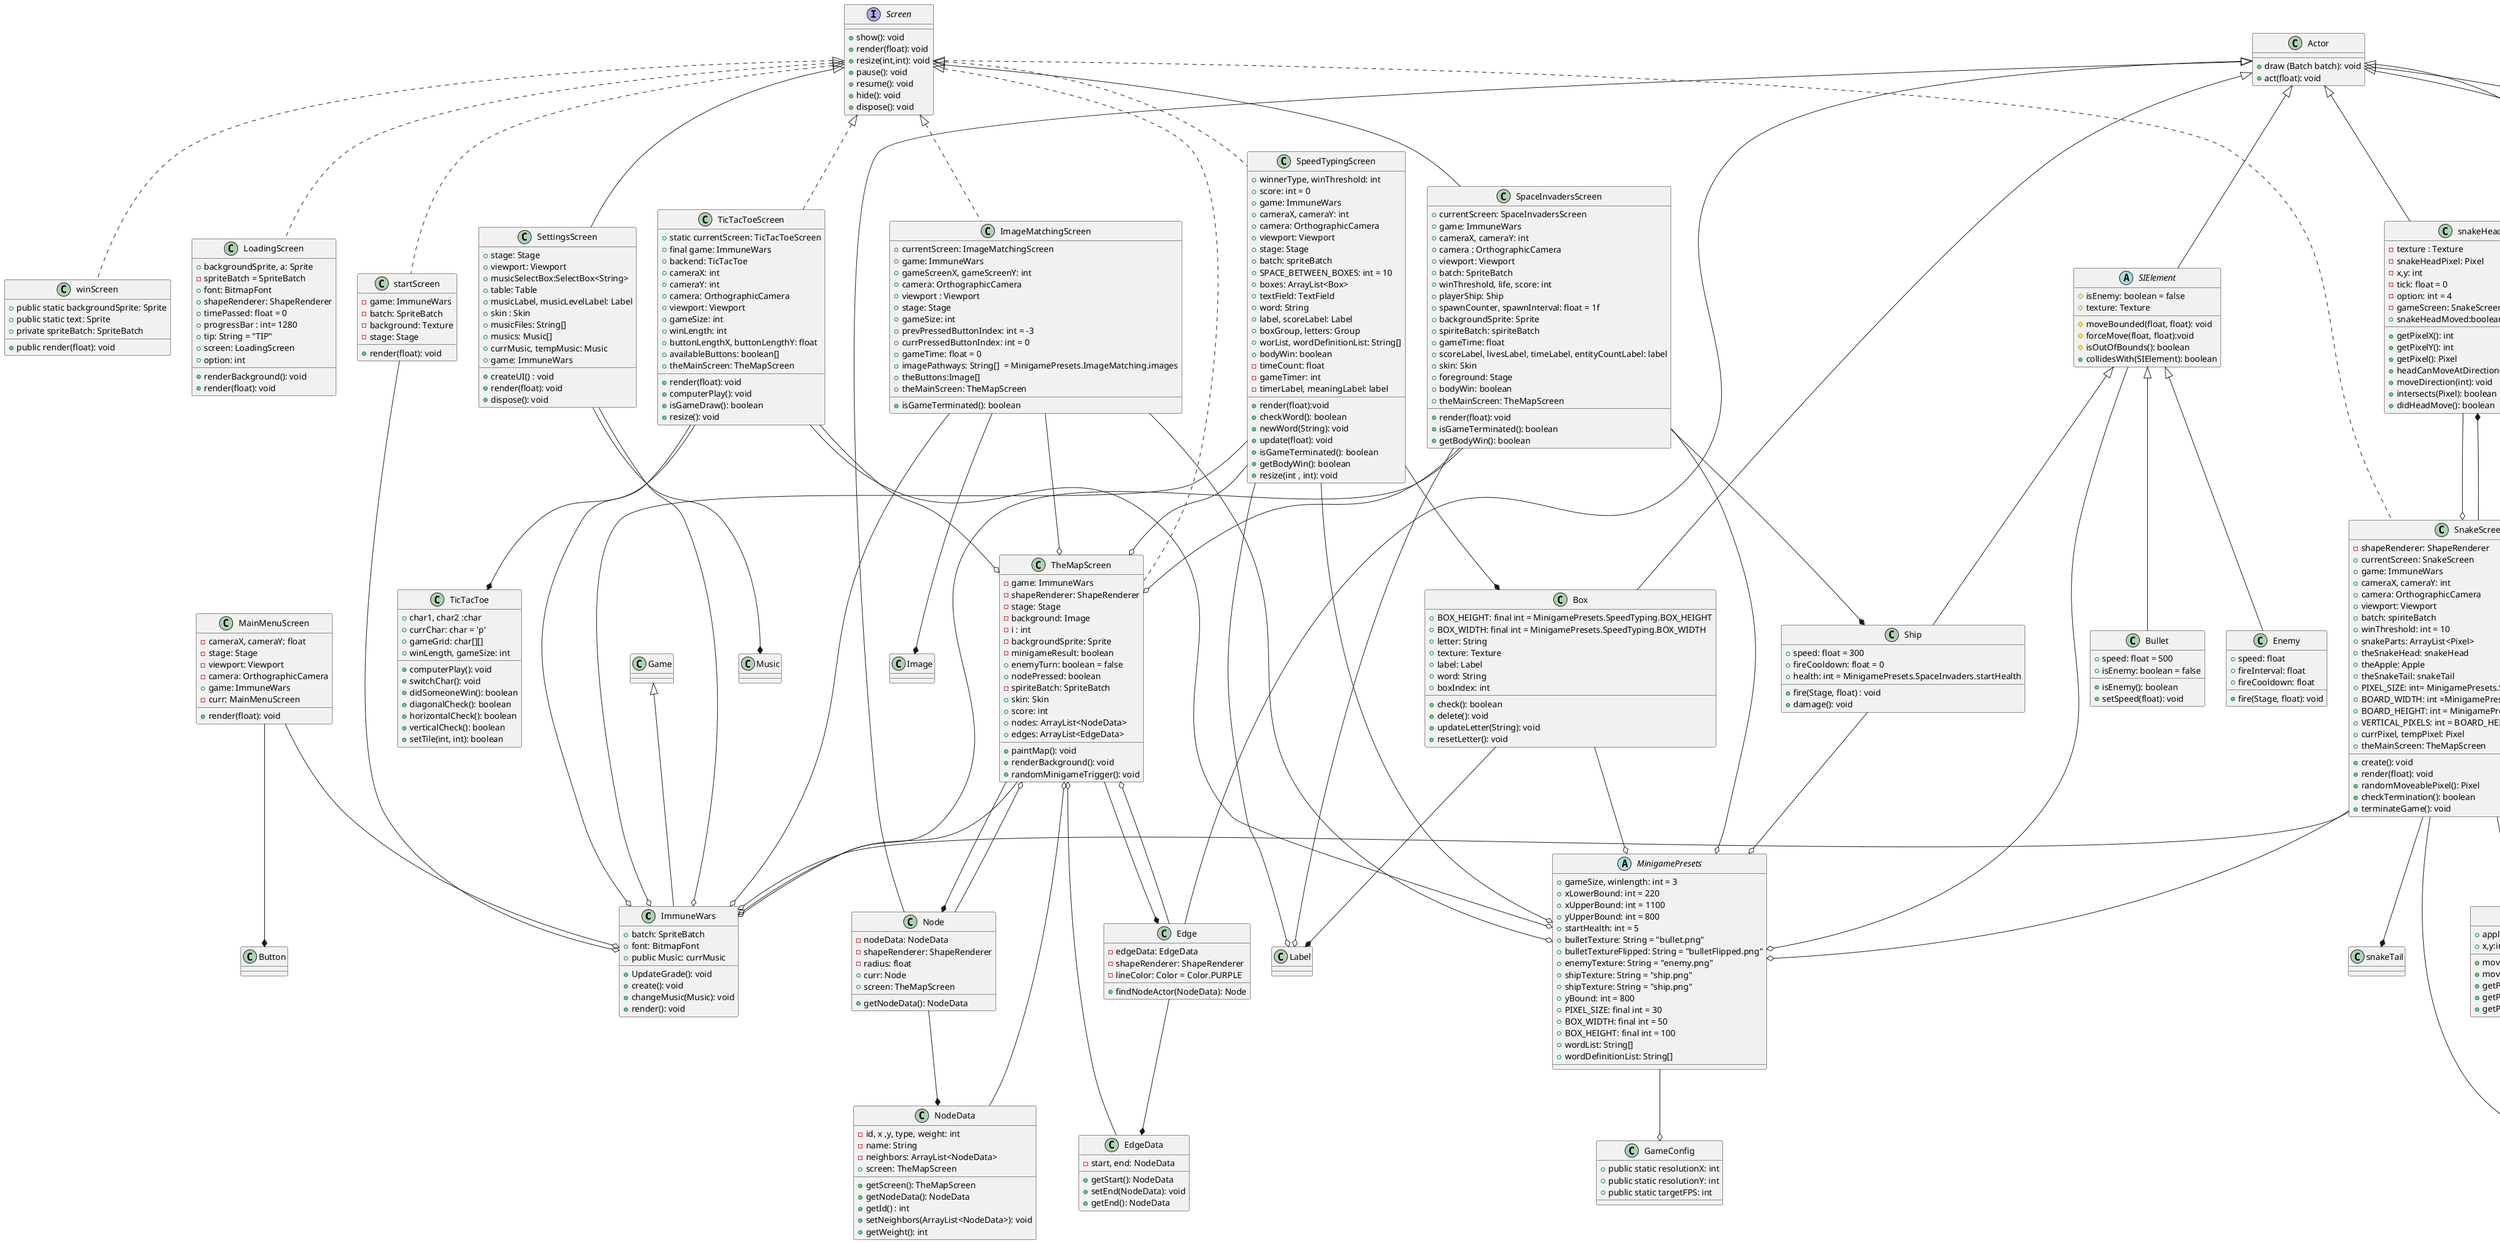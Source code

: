 @startuml
'https://plantuml.com/object-diagram
class ImmuneWars extends Game{
    +UpdateGrade(): void
    +create(): void
    +changeMusic(Music): void
    +render(): void
    +batch: SpriteBatch
    +font: BitmapFont
    +public Music: currMusic
}

class GameConfig{
    +public static resolutionX: int
    +public static resolutionY: int
    +public static targetFPS: int
}

class winScreen implements Screen{
    +public static backgroundSprite: Sprite
    +public static text: Sprite
    +private spriteBatch: SpriteBatch
    +public render(float): void
}

class TicTacToeScreen implements Screen{
    +static currentScreen: TicTacToeScreen
    +final game: ImmuneWars
    +backend: TicTacToe
    +cameraX: int
    +cameraY: int
    +camera: OrthographicCamera
    +viewport: Viewport
    +gameSize: int
    +winLength: int
    +buttonLengthX, buttonLengthY: float
    +availableButtons: boolean[]
    +theMainScreen: TheMapScreen
    +render(float): void
    +computerPlay(): void
    +isGameDraw(): boolean
    +resize(): void
}

class SpeedTypingScreen implements Screen{
    +winnerType, winThreshold: int
    +score: int = 0
    +game: ImmuneWars
    +cameraX, cameraY: int
    +camera: OrthographicCamera
    +viewport: Viewport
    +stage: Stage
    +batch: spriteBatch
    +SPACE_BETWEEN_BOXES: int = 10
    +boxes: ArrayList<Box>
    +textField: TextField
    +word: String
    +label, scoreLabel: Label
    +boxGroup, letters: Group
    +worList, wordDefinitionList: String[]
    +bodyWin: boolean
    -timeCount: float
    -gameTimer: int
    -timerLabel, meaningLabel: label
    +render(float):void
    +checkWord(): boolean
    +newWord(String): void
    +update(float): void
    +isGameTerminated(): boolean
    +getBodyWin(): boolean
    +resize(int , int): void
}

class SpaceInvadersScreen extends Screen {
    +currentScreen: SpaceInvadersScreen
    +game: ImmuneWars
    +cameraX, cameraY: int
    +camera : OrthographicCamera
    +viewport: Viewport
    +batch: SpriteBatch
    +winThreshold, life, score: int
    +playerShip: Ship
    +spawnCounter, spawnInterval: float = 1f
    +backgroundSprite: Sprite
    +spiriteBatch: spiriteBatch
    +gameTime: float
    +scoreLabel, livesLabel, timeLabel, entityCountLabel: label
    +skin: Skin
    +foreground: Stage
    +bodyWin: boolean
    +theMainScreen: TheMapScreen
    +render(float): void
    +isGameTerminated(): boolean
    +getBodyWin(): boolean
}

class startScreen implements Screen{
    -game: ImmuneWars
    -batch: SpriteBatch
    -background: Texture
    -stage: Stage
    +render(float): void
}

class TheMapScreen implements Screen{
    -game: ImmuneWars
    -shapeRenderer: ShapeRenderer
    -stage: Stage
    -background: Image
    -i : int
    -backgroundSprite: Sprite
    -minigameResult: boolean
    +enemyTurn: boolean = false
    +nodePressed: boolean
    -spiriteBatch: SpriteBatch
    +skin: Skin
    +score: int
    +nodes: ArrayList<NodeData>
    +edges: ArrayList<EdgeData>
    +paintMap(): void
    +renderBackground(): void
    +randomMinigameTrigger(): void
}

class SnakeScreen implements Screen{
    -shapeRenderer: ShapeRenderer
    +currentScreen: SnakeScreen
    +game: ImmuneWars
    +cameraX, cameraY: int
    +camera: OrthographicCamera
    +viewport: Viewport
    +batch: spiriteBatch
    +winThreshold: int = 10
    +snakeParts: ArrayList<Pixel>
    +theSnakeHead: snakeHead
    +theApple: Apple
    +theSnakeTail: snakeTail
    +PIXEL_SIZE: int= MinigamePresets.Snake.PIXEL_SIZE
    +BOARD_WIDTH: int =MinigamePresets.Snake.xBound
    +BOARD_HEIGHT: int = MinigamePresets.Snake.yBound
    +VERTICAL_PIXELS: int = BOARD_HEIGHT / BOARD_WIDTH
    +currPixel, tempPixel: Pixel
    +theMainScreen: TheMapScreen
    +create(): void
    +render(float): void
    +randomMoveablePixel(): Pixel
    +checkTermination(): boolean
    +terminateGame(): void
}
class SettingsScreen extends Screen{
    +stage: Stage
    +viewport: Viewport
    +musicSelectBox:SelectBox<String>
    +table: Table
    +musicLabel, musicLevelLabel: Label
    + skin : Skin
    +musicFiles: String[]
    +musics: Music[]
    +currMusic, tempMusic: Music
    +game: ImmuneWars
    +createUI() : void
    +render(float): void
    +dispose(): void
}

class MainMenuScreen{
    -cameraX, cameraY: float
    -stage: Stage
    -viewport: Viewport
    -camera: OrthographicCamera
    +game: ImmuneWars
    -curr: MainMenuScreen
    +render(float): void
}

class LoadingScreen implements Screen{
    +backgroundSprite, a: Sprite
    -spriteBatch = SpriteBatch
    +font: BitmapFont
    +shapeRenderer: ShapeRenderer
    +timePassed: float = 0
    +progressBar : int= 1280
    +tip: String = "TIP"
    +screen: LoadingScreen
    +option: int
    +renderBackground(): void
    +render(float): void
}

class ImageMatchingScreen implements Screen {
    +currentScreen: ImageMatchingScreen
    +game: ImmuneWars
    +gameScreenX, gameScreenY: int
    +camera: OrthographicCamera
    +viewport : Viewport
    +stage: Stage
    +gameSize: int
    +prevPressedButtonIndex: int = -3
    +currPressedButtonIndex: int = 0
    +gameTime: float = 0
    +imagePathways: String[]  = MinigamePresets.ImageMatching.images
    +theButtons:Image[]
    +theMainScreen: TheMapScreen
    +isGameTerminated(): boolean
}

class TicTacToe{
    +computerPlay(): void
    +switchChar(): void
    +didSomeoneWin(): boolean
    +diagonalCheck(): boolean
    +horizontalCheck(): boolean
    +verticalCheck(): boolean
    +setTile(int, int): boolean
    +char1, char2 :char
    +currChar: char = 'p'
    +gameGrid: char[][]
    +winLength, gameSize: int
}

abstract class MinigamePresets {
    +gameSize, winlength: int = 3
    +xLowerBound: int = 220
    +xUpperBound: int = 1100
    +yUpperBound: int = 800
    +startHealth: int = 5
    +bulletTexture: String = "bullet.png"
    +bulletTextureFlipped: String = "bulletFlipped.png"
    +enemyTexture: String = "enemy.png"
    +shipTexture: String = "ship.png"
    +shipTexture: String = "ship.png"
    +yBound: int = 800
    +PIXEL_SIZE: final int = 30
    +BOX_WIDTH: final int = 50
    +BOX_HEIGHT: final int = 100
    +wordList: String[]
    +wordDefinitionList: String[]
}

class Box extends Actor{
    +BOX_HEIGHT: final int = MinigamePresets.SpeedTyping.BOX_HEIGHT
    +BOX_WIDTH: final int = MinigamePresets.SpeedTyping.BOX_WIDTH
    +letter: String
    +texture: Texture
    +label: Label
    +word: String
    +boxIndex: int
    + check(): boolean
    +delete(): void
    +updateLetter(String): void
    +resetLetter(): void
}
abstract class SIElement extends Actor{
    #isEnemy: boolean = false
    #texture: Texture
    #moveBounded(float, float): void
    #forceMove(float, float):void
    #isOutOfBounds(): boolean
    +collidesWith(SIElement): boolean
}

class Ship extends SIElement{
    +speed: float = 300
    +fireCooldown: float = 0
    +health: int = MinigamePresets.SpaceInvaders.startHealth
    +fire(Stage, float) : void
    +damage(): void
}

class Enemy extends SIElement{
    +speed: float
    +fireInterval: float
    +fireCooldown: float
    +fire(Stage, float): void
    }

class Bullet extends SIElement{
    +speed: float = 500
    +isEnemy: boolean = false
    +isEnemy(): boolean
    +setSpeed(float): void
}

class Apple extends Actor{
   +appleTile: Pixel
   +x,y:int
   +moveElse(int, int): void
   +moveElse(Pixel): void
   +getPixelX(): int
   +getPixelY(): int
   +getPixel(): Pixel
}

class Pixel{
    -x,y:int
    +setPixel(int, int): void
    +setPixel(Pixel):void
    +getX(): int
    +getY(): int
}

class snakeBody extends Actor{
    -x,y: int
    -snakeBody: Pixel
    +setPixel(int, int): void
    +setPixel(Pixel): void
}

class SnakeTail extends Actor{
    -x,y: int
    -snakeTail: Pixel
    +getPixelX(): int
    +getPixelY(): int
}

class snakeHead extends Actor{
    -texture : Texture
    -snakeHeadPixel: Pixel
    -x,y: int
    -tick: float = 0
    -option: int = 4
    -gameScreen: SnakeScreen
    +snakeHeadMoved:boolean = false
    +getPixelX(): int
    +getPixelY(): int
    +getPixel(): Pixel
    +headCanMoveAtDirection(int): boolean
    +moveDirection(int): void
    +intersects(Pixel): boolean
    +didHeadMove(): boolean
}

class NodeData{
    -id, x ,y, type, weight: int
    -name: String
    -neighbors: ArrayList<NodeData>
    +screen: TheMapScreen
    +getScreen(): TheMapScreen
    +getNodeData(): NodeData
    +getId() : int
    +setNeighbors(ArrayList<NodeData>): void
    +getWeight(): int
}

class Node extends Actor {
    -nodeData: NodeData
    -shapeRenderer: ShapeRenderer
    -radius: float
    +curr: Node
    +screen: TheMapScreen
    +getNodeData(): NodeData
}

class EdgeData{
    -start, end: NodeData
    +getStart(): NodeData
    +setEnd(NodeData): void
    +getEnd(): NodeData
}

class Edge extends Actor{
        -edgeData: EdgeData
        -shapeRenderer: ShapeRenderer
        -lineColor: Color = Color.PURPLE
        +findNodeActor(NodeData): Node
}

Interface Screen{
    +show(): void
    +render(float): void
    +resize(int,int): void
    +pause(): void
    +resume(): void
    +hide(): void
    +dispose(): void
}

class Actor{
+draw (Batch batch): void
+act(float): void
}

TicTacToeScreen --* TicTacToe
TicTacToeScreen --o ImmuneWars
TicTacToeScreen --o TheMapScreen
TicTacToeScreen --o MinigamePresets

TheMapScreen --o ImmuneWars
TheMapScreen --* Node
TheMapScreen --* Edge

startScreen --o ImmuneWars

SpeedTypingScreen --o ImmuneWars
SpeedTypingScreen --* Box
SpeedTypingScreen --o TheMapScreen
SpeedTypingScreen --o Label
SpeedTypingScreen --o MinigamePresets

SpaceInvadersScreen --o ImmuneWars
SpaceInvadersScreen --* Ship
SpaceInvadersScreen --o TheMapScreen
SpaceInvadersScreen --o Label
SpaceInvadersScreen --o MinigamePresets

SnakeScreen --o ImmuneWars
SnakeScreen --* snakeBody
SnakeScreen --* snakeTail
SnakeScreen --* snakeHead
SnakeScreen --* Apple
SnakeScreen --* Pixel
SnakeScreen --o MinigamePresets

SettingsScreen --o ImmuneWars
SettingsScreen --* Music

MainMenuScreen --o ImmuneWars
MainMenuScreen --* Button

ImageMatchingScreen --o ImmuneWars
ImageMatchingScreen --* Image
ImageMatchingScreen --o TheMapScreen
ImageMatchingScreen --o MinigamePresets

Box --o MinigamePresets
Box --* Label

Ship --o MinigamePresets

SIElement --o MinigamePresets

SnakeTail --* Pixel
snakeHead --* Pixel
snakeHead --o SnakeScreen
snakeBody --* Pixel
Apple --* Pixel

Node --* NodeData
Node --o TheMapScreen

NodeData --o TheMapScreen

Edge --* EdgeData
Edge --o TheMapScreen

EdgeData --o TheMapScreen

MinigamePresets --o GameConfig

@enduml
